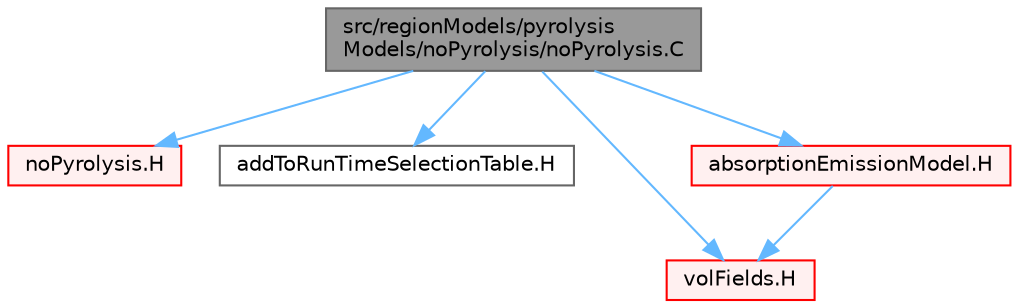 digraph "src/regionModels/pyrolysisModels/noPyrolysis/noPyrolysis.C"
{
 // LATEX_PDF_SIZE
  bgcolor="transparent";
  edge [fontname=Helvetica,fontsize=10,labelfontname=Helvetica,labelfontsize=10];
  node [fontname=Helvetica,fontsize=10,shape=box,height=0.2,width=0.4];
  Node1 [id="Node000001",label="src/regionModels/pyrolysis\lModels/noPyrolysis/noPyrolysis.C",height=0.2,width=0.4,color="gray40", fillcolor="grey60", style="filled", fontcolor="black",tooltip=" "];
  Node1 -> Node2 [id="edge1_Node000001_Node000002",color="steelblue1",style="solid",tooltip=" "];
  Node2 [id="Node000002",label="noPyrolysis.H",height=0.2,width=0.4,color="red", fillcolor="#FFF0F0", style="filled",URL="$noPyrolysis_8H.html",tooltip=" "];
  Node1 -> Node457 [id="edge2_Node000001_Node000457",color="steelblue1",style="solid",tooltip=" "];
  Node457 [id="Node000457",label="addToRunTimeSelectionTable.H",height=0.2,width=0.4,color="grey40", fillcolor="white", style="filled",URL="$addToRunTimeSelectionTable_8H.html",tooltip="Macros for easy insertion into run-time selection tables."];
  Node1 -> Node179 [id="edge3_Node000001_Node000179",color="steelblue1",style="solid",tooltip=" "];
  Node179 [id="Node000179",label="volFields.H",height=0.2,width=0.4,color="red", fillcolor="#FFF0F0", style="filled",URL="$volFields_8H.html",tooltip=" "];
  Node1 -> Node456 [id="edge4_Node000001_Node000456",color="steelblue1",style="solid",tooltip=" "];
  Node456 [id="Node000456",label="absorptionEmissionModel.H",height=0.2,width=0.4,color="red", fillcolor="#FFF0F0", style="filled",URL="$absorptionEmissionModel_8H.html",tooltip=" "];
  Node456 -> Node179 [id="edge5_Node000456_Node000179",color="steelblue1",style="solid",tooltip=" "];
}
